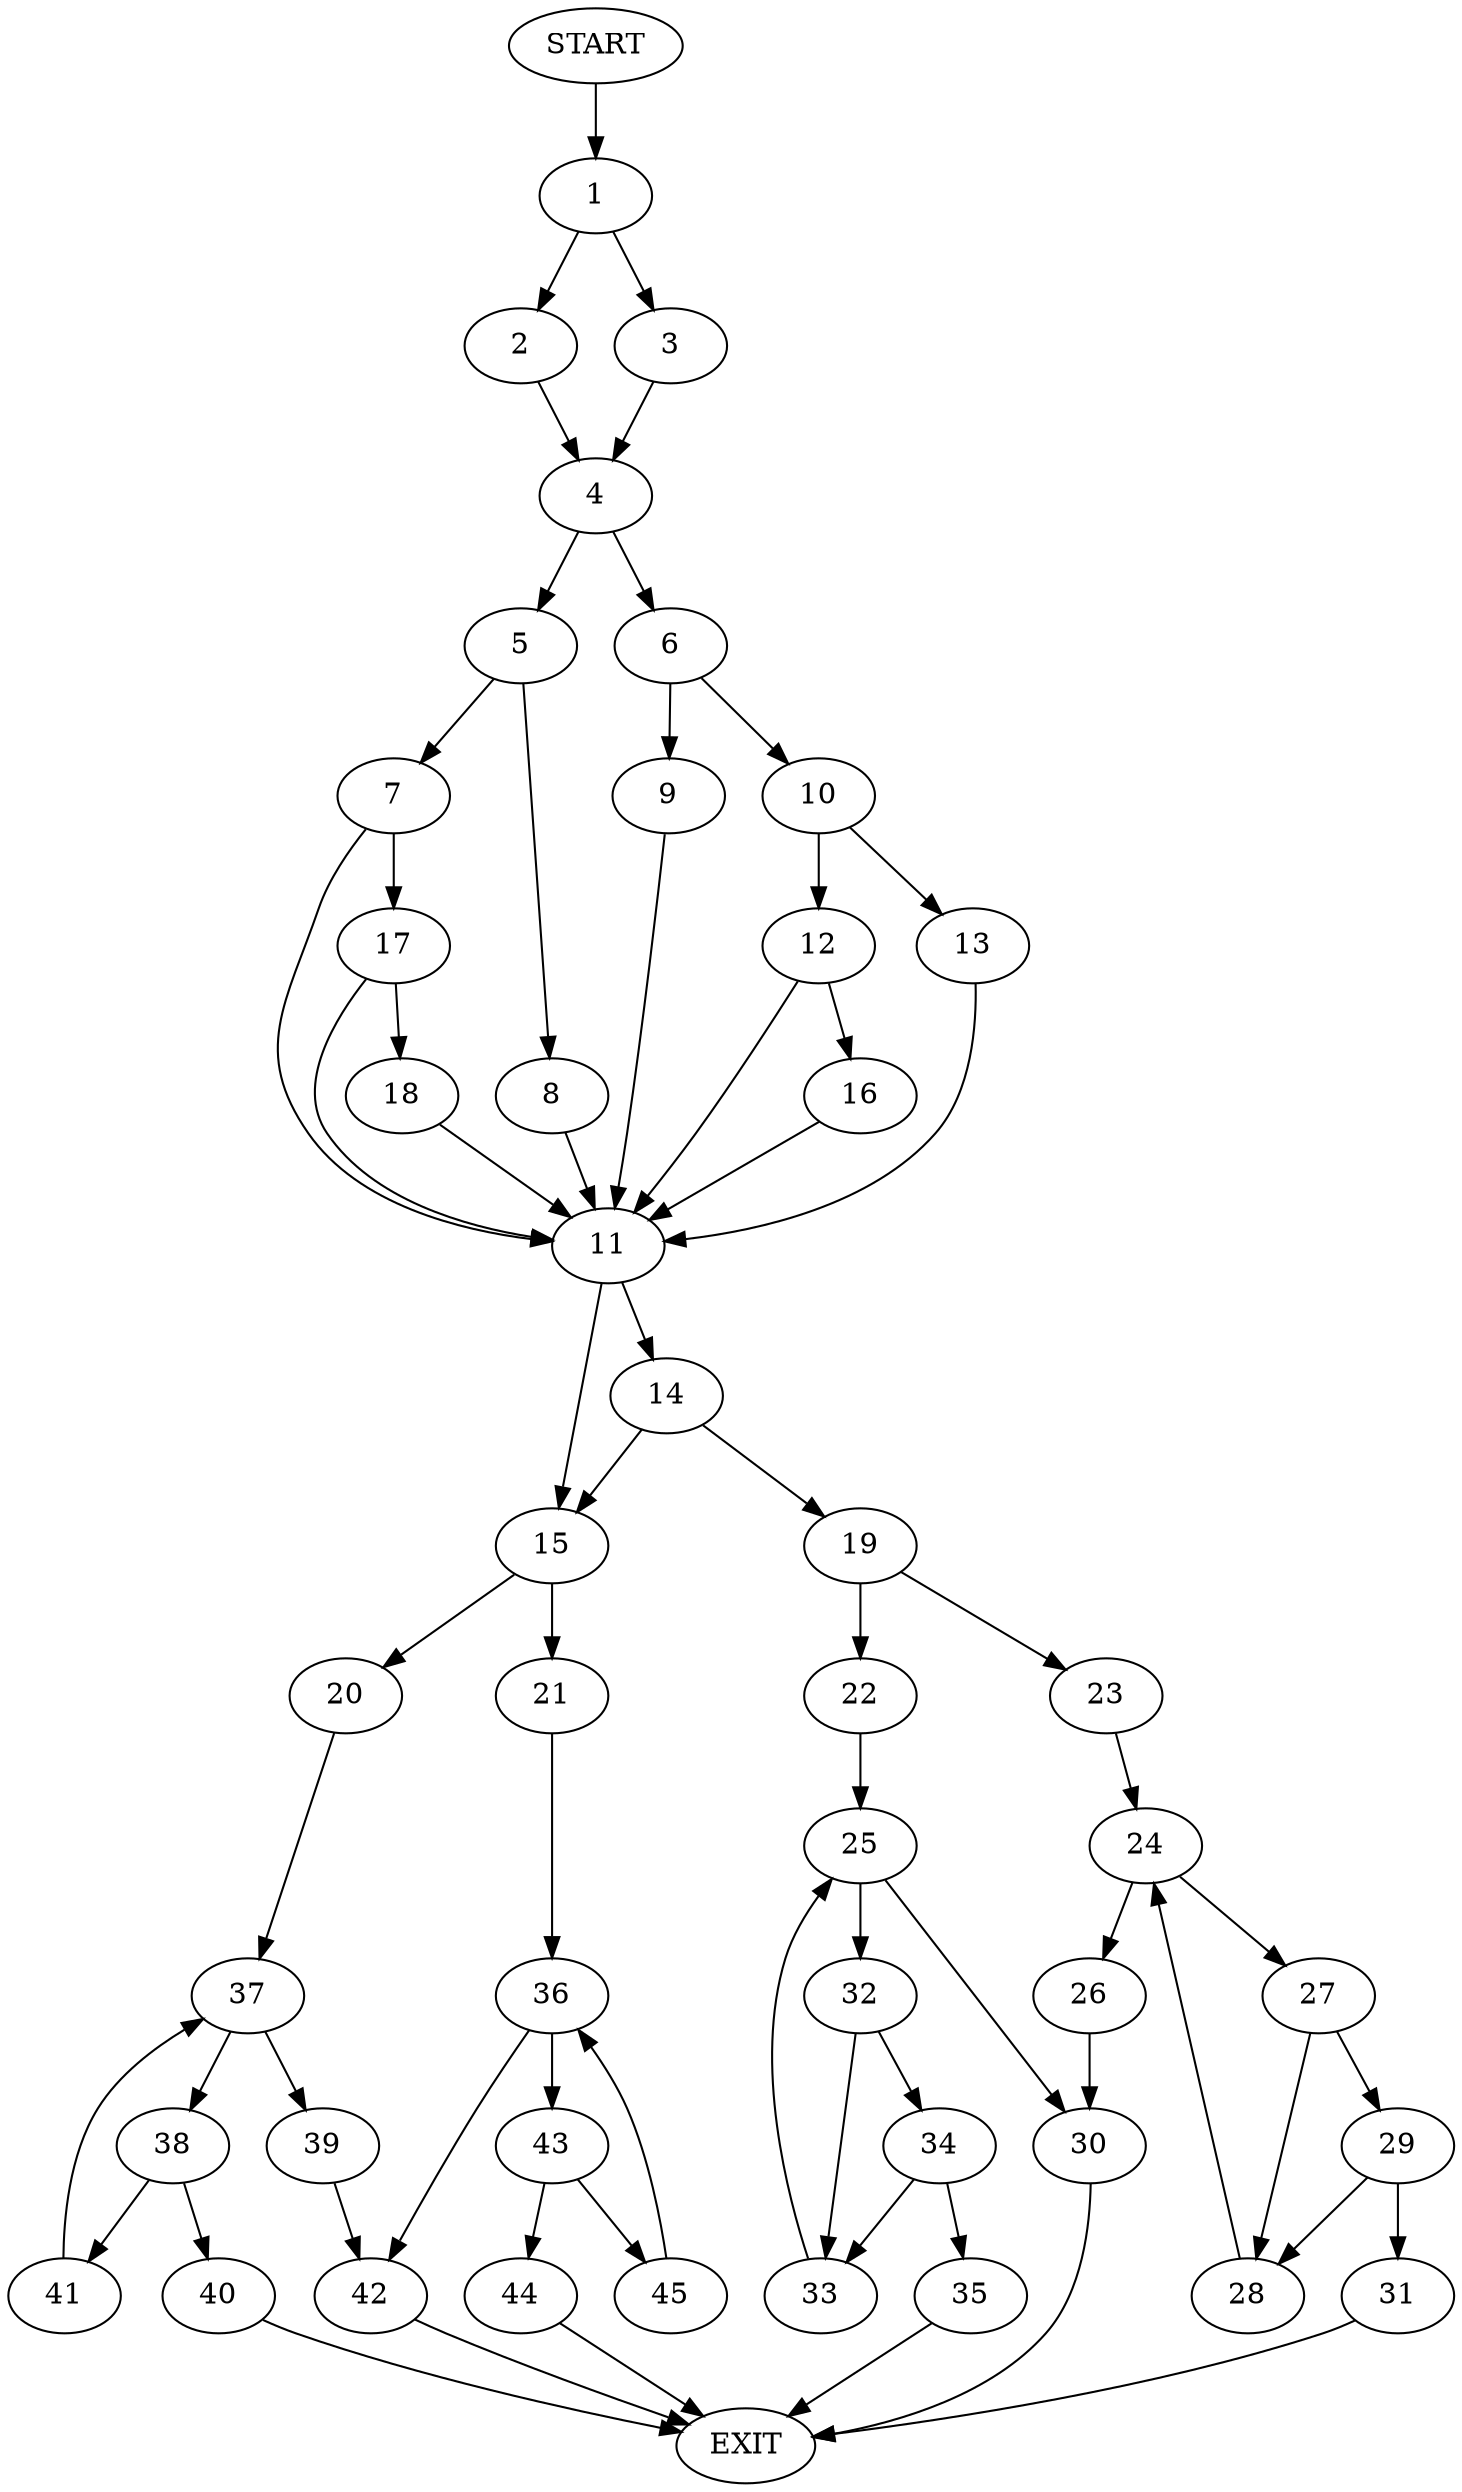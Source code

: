 digraph {
0 [label="START"]
46 [label="EXIT"]
0 -> 1
1 -> 2
1 -> 3
2 -> 4
3 -> 4
4 -> 5
4 -> 6
5 -> 7
5 -> 8
6 -> 9
6 -> 10
9 -> 11
10 -> 12
10 -> 13
11 -> 14
11 -> 15
13 -> 11
12 -> 16
12 -> 11
16 -> 11
7 -> 17
7 -> 11
8 -> 11
17 -> 18
17 -> 11
18 -> 11
14 -> 19
14 -> 15
15 -> 20
15 -> 21
19 -> 22
19 -> 23
23 -> 24
22 -> 25
24 -> 26
24 -> 27
27 -> 28
27 -> 29
26 -> 30
29 -> 28
29 -> 31
28 -> 24
31 -> 46
30 -> 46
25 -> 30
25 -> 32
32 -> 33
32 -> 34
34 -> 35
34 -> 33
33 -> 25
35 -> 46
21 -> 36
20 -> 37
37 -> 38
37 -> 39
38 -> 40
38 -> 41
39 -> 42
41 -> 37
40 -> 46
42 -> 46
36 -> 42
36 -> 43
43 -> 44
43 -> 45
45 -> 36
44 -> 46
}
